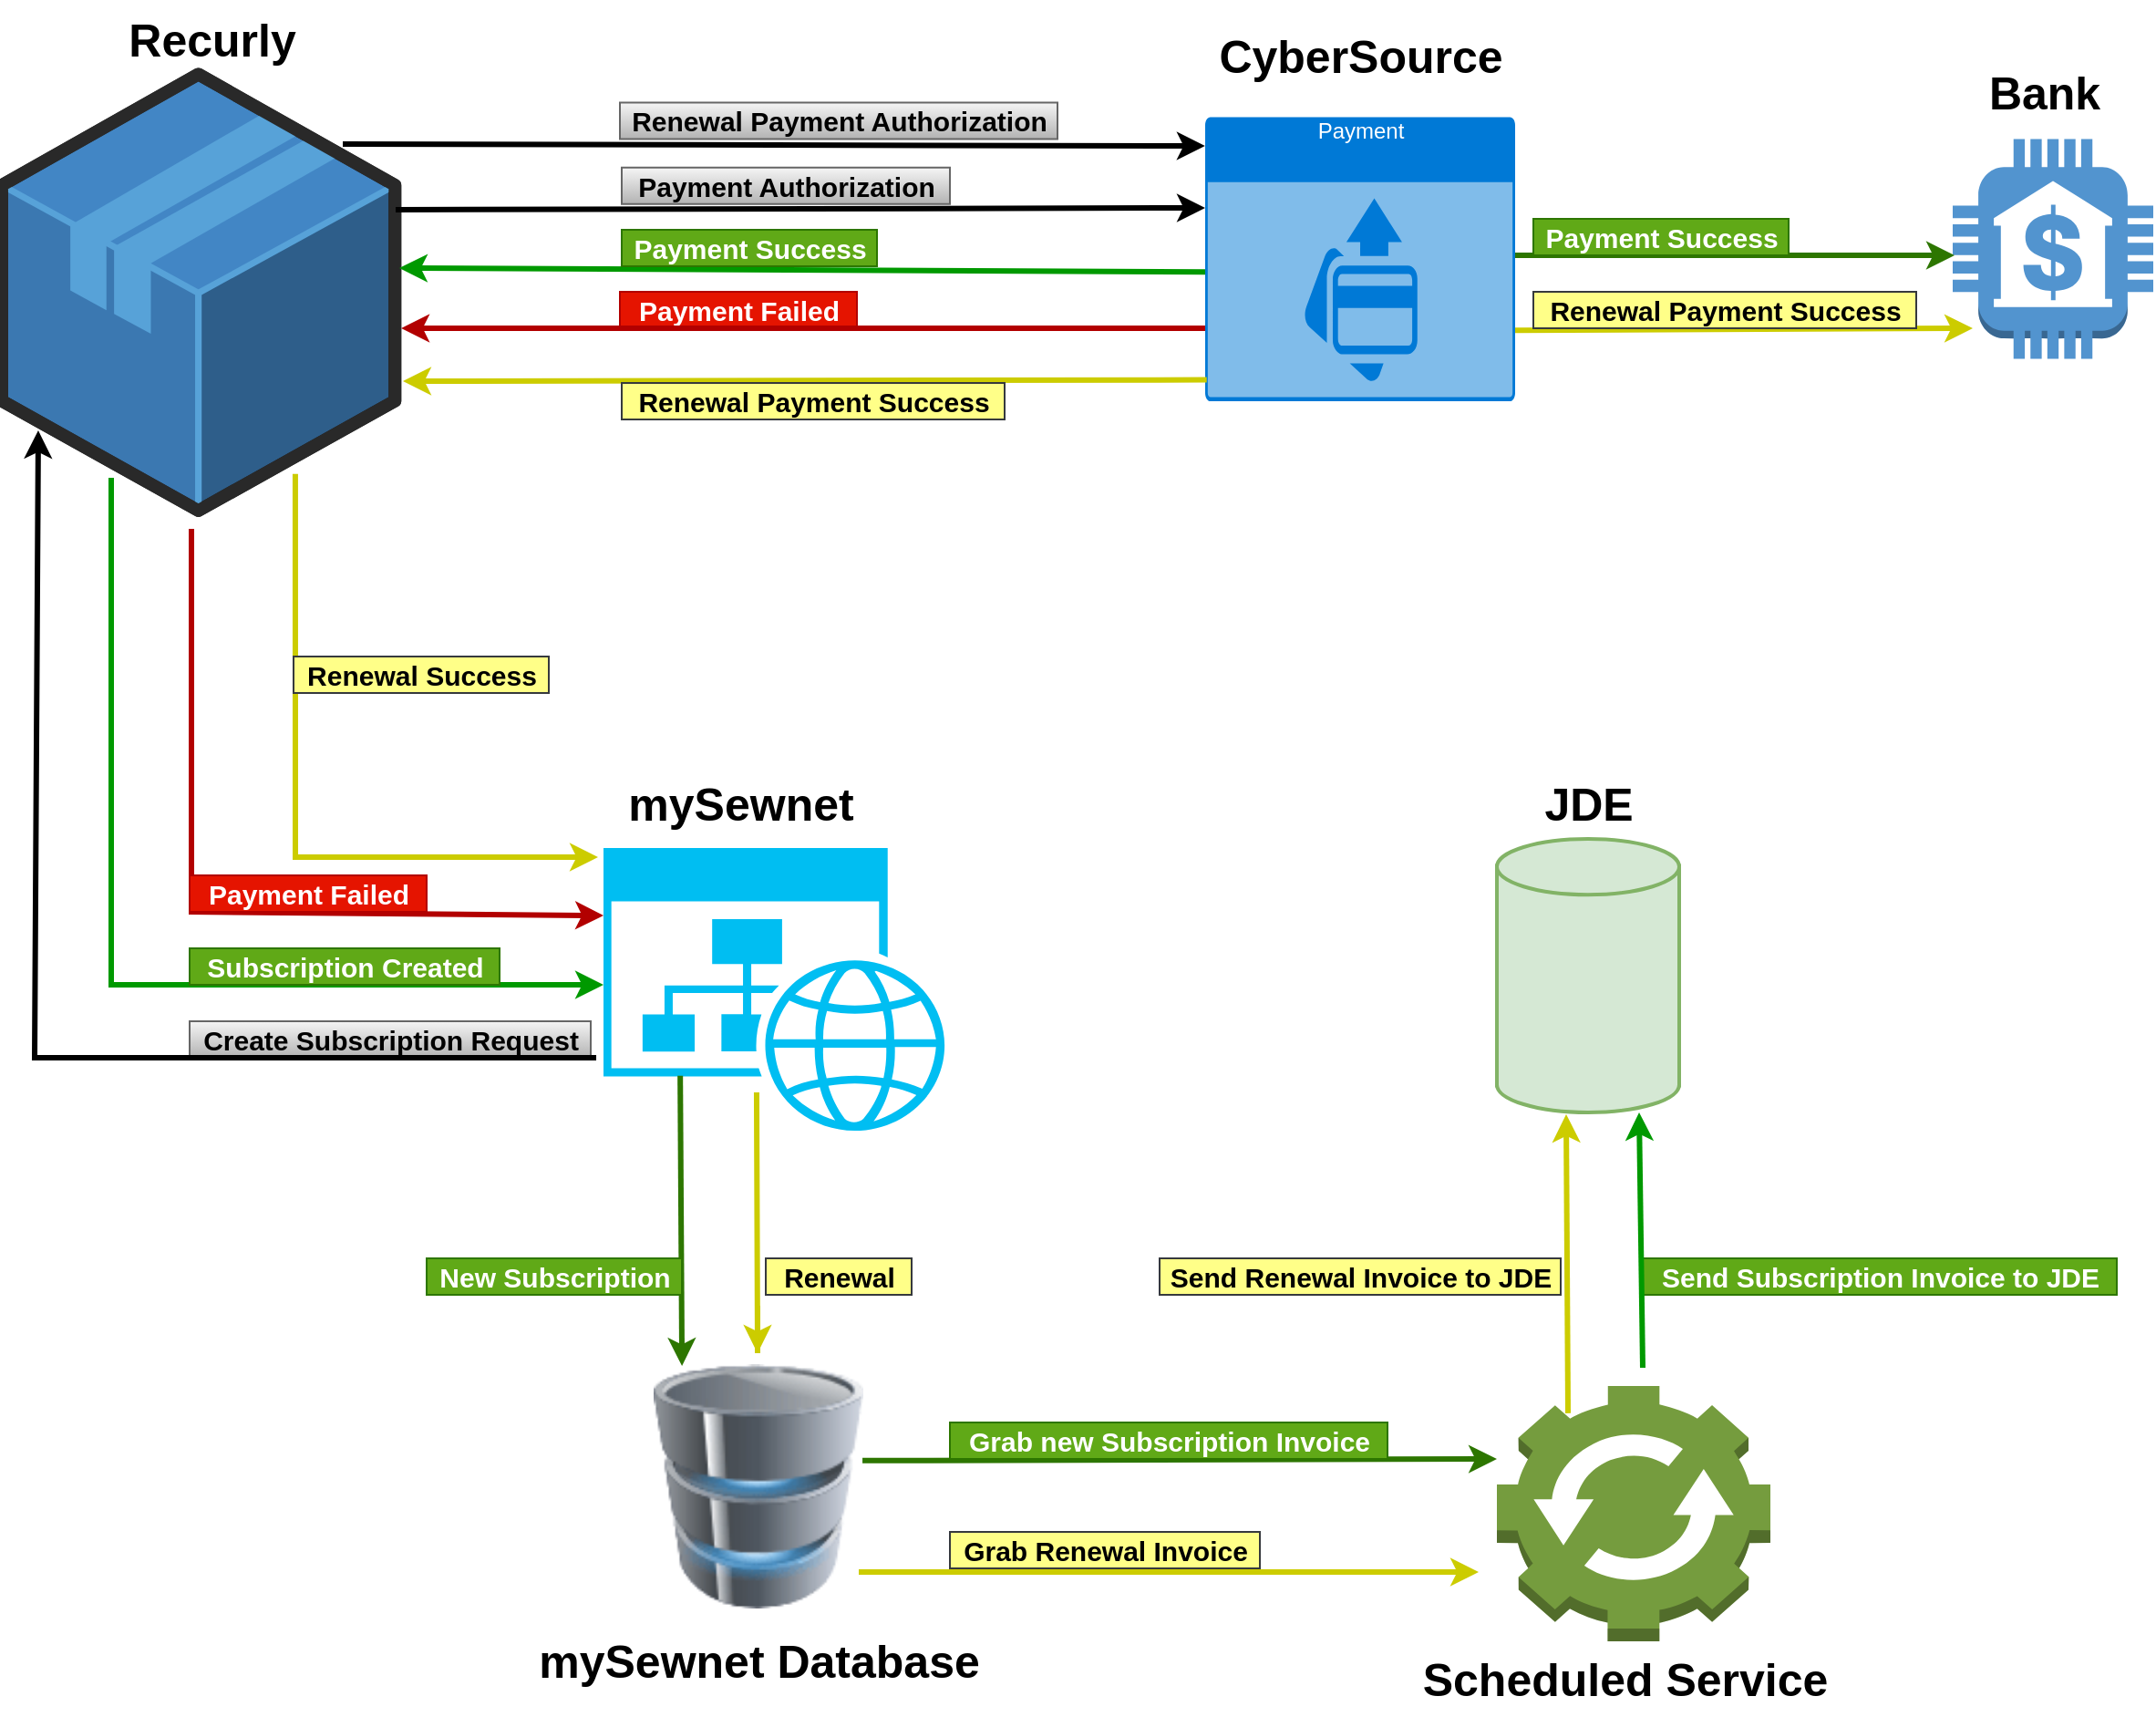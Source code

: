 <mxfile version="19.0.3" type="device"><diagram id="F_wktr2sjTzIy_b7hCwm" name="Page-1"><mxGraphModel dx="1422" dy="865" grid="1" gridSize="10" guides="1" tooltips="1" connect="1" arrows="1" fold="1" page="1" pageScale="1" pageWidth="850" pageHeight="1100" math="0" shadow="0"><root><mxCell id="0"/><mxCell id="1" parent="0"/><mxCell id="9BkCrNIaLBK1aJ_YyVoj-5" value="" style="verticalLabelPosition=bottom;html=1;verticalAlign=top;strokeWidth=1;align=center;outlineConnect=0;dashed=0;outlineConnect=0;shape=mxgraph.aws3d.application;fillColor=#4286c5;strokeColor=#57A2D8;aspect=fixed;" parent="1" vertex="1"><mxGeometry x="100" y="100.7" width="215.64" height="239.3" as="geometry"/></mxCell><mxCell id="9BkCrNIaLBK1aJ_YyVoj-6" value="Recurly" style="text;html=1;align=center;verticalAlign=middle;resizable=0;points=[];autosize=1;strokeColor=none;fillColor=none;fontStyle=1;fontSize=25;" parent="1" vertex="1"><mxGeometry x="160" y="60.7" width="110" height="40" as="geometry"/></mxCell><mxCell id="9BkCrNIaLBK1aJ_YyVoj-8" value="Payment" style="html=1;strokeColor=none;fillColor=#0079D6;labelPosition=center;verticalLabelPosition=middle;verticalAlign=top;align=center;fontSize=12;outlineConnect=0;spacingTop=-6;fontColor=#FFFFFF;sketch=0;shape=mxgraph.sitemap.payment;" parent="1" vertex="1"><mxGeometry x="760" y="124.25" width="170" height="155.75" as="geometry"/></mxCell><mxCell id="9BkCrNIaLBK1aJ_YyVoj-9" value="CyberSource" style="text;html=1;align=center;verticalAlign=middle;resizable=0;points=[];autosize=1;strokeColor=none;fillColor=none;fontStyle=1;fontSize=25;" parent="1" vertex="1"><mxGeometry x="760" y="70" width="170" height="40" as="geometry"/></mxCell><mxCell id="9BkCrNIaLBK1aJ_YyVoj-10" value="" style="outlineConnect=0;dashed=0;verticalLabelPosition=bottom;verticalAlign=top;align=center;html=1;shape=mxgraph.aws3.bank;fillColor=#5294CF;gradientColor=none;fontSize=15;" parent="1" vertex="1"><mxGeometry x="1170" y="136.25" width="110" height="120.5" as="geometry"/></mxCell><mxCell id="9BkCrNIaLBK1aJ_YyVoj-11" value="Bank" style="text;html=1;align=center;verticalAlign=middle;resizable=0;points=[];autosize=1;strokeColor=none;fillColor=none;fontSize=25;fontStyle=1" parent="1" vertex="1"><mxGeometry x="1180" y="90" width="80" height="40" as="geometry"/></mxCell><mxCell id="9BkCrNIaLBK1aJ_YyVoj-12" value="" style="verticalLabelPosition=bottom;html=1;verticalAlign=top;align=center;strokeColor=none;fillColor=#00BEF2;shape=mxgraph.azure.website_generic;pointerEvents=1;fontSize=15;" parent="1" vertex="1"><mxGeometry x="430" y="525" width="190" height="155" as="geometry"/></mxCell><mxCell id="9BkCrNIaLBK1aJ_YyVoj-13" value="mySewnet" style="text;html=1;align=center;verticalAlign=middle;resizable=0;points=[];autosize=1;strokeColor=none;fillColor=none;fontSize=25;fontStyle=1" parent="1" vertex="1"><mxGeometry x="435" y="480" width="140" height="40" as="geometry"/></mxCell><mxCell id="9BkCrNIaLBK1aJ_YyVoj-14" value="" style="strokeWidth=2;html=1;shape=mxgraph.lean_mapping.mrp_erp;whiteSpace=wrap;fontSize=15;fillColor=#d5e8d4;strokeColor=#82b366;" parent="1" vertex="1"><mxGeometry x="920" y="520" width="100" height="150" as="geometry"/></mxCell><mxCell id="9BkCrNIaLBK1aJ_YyVoj-15" value="JDE" style="text;html=1;align=center;verticalAlign=middle;resizable=0;points=[];autosize=1;strokeColor=none;fillColor=none;fontSize=25;fontStyle=1" parent="1" vertex="1"><mxGeometry x="940" y="480" width="60" height="40" as="geometry"/></mxCell><mxCell id="9BkCrNIaLBK1aJ_YyVoj-19" value="" style="endArrow=classic;html=1;rounded=0;fontSize=15;strokeWidth=3;" parent="1" edge="1"><mxGeometry width="50" height="50" relative="1" as="geometry"><mxPoint x="316" y="175" as="sourcePoint"/><mxPoint x="760" y="174" as="targetPoint"/></mxGeometry></mxCell><mxCell id="9BkCrNIaLBK1aJ_YyVoj-20" value="Payment Authorization" style="text;html=1;align=center;verticalAlign=middle;resizable=0;points=[];autosize=1;strokeColor=#666666;fillColor=#f5f5f5;fontSize=15;fontStyle=1;gradientColor=#b3b3b3;" parent="1" vertex="1"><mxGeometry x="440" y="151.88" width="180" height="20" as="geometry"/></mxCell><mxCell id="9BkCrNIaLBK1aJ_YyVoj-21" value="" style="endArrow=classic;html=1;rounded=0;fontSize=25;strokeWidth=3;exitX=1;exitY=0.486;exitDx=0;exitDy=0;exitPerimeter=0;fillColor=#60a917;strokeColor=#2D7600;" parent="1" edge="1" source="9BkCrNIaLBK1aJ_YyVoj-8"><mxGeometry width="50" height="50" relative="1" as="geometry"><mxPoint x="941" y="199.125" as="sourcePoint"/><mxPoint x="1171" y="200" as="targetPoint"/></mxGeometry></mxCell><mxCell id="9BkCrNIaLBK1aJ_YyVoj-22" value="&lt;font style=&quot;font-size: 15px;&quot;&gt;Payment Success&lt;/font&gt;" style="text;html=1;align=center;verticalAlign=middle;resizable=0;points=[];autosize=1;strokeColor=#2D7600;fillColor=#60a917;fontSize=15;fontStyle=1;fontColor=#ffffff;" parent="1" vertex="1"><mxGeometry x="940" y="180" width="140" height="20" as="geometry"/></mxCell><mxCell id="9BkCrNIaLBK1aJ_YyVoj-24" value="Payment Failed" style="text;html=1;align=center;verticalAlign=middle;resizable=0;points=[];autosize=1;strokeColor=#B20000;fillColor=#e51400;fontSize=15;fontStyle=1;fontColor=#ffffff;" parent="1" vertex="1"><mxGeometry x="439" y="220" width="130" height="20" as="geometry"/></mxCell><mxCell id="9BkCrNIaLBK1aJ_YyVoj-25" value="" style="endArrow=classic;html=1;rounded=0;fontSize=15;strokeColor=#009900;strokeWidth=3;exitX=0;exitY=0.5;exitDx=0;exitDy=0;exitPerimeter=0;" parent="1" edge="1"><mxGeometry width="50" height="50" relative="1" as="geometry"><mxPoint x="760" y="209.125" as="sourcePoint"/><mxPoint x="318" y="207" as="targetPoint"/></mxGeometry></mxCell><mxCell id="9BkCrNIaLBK1aJ_YyVoj-26" value="Payment Success" style="text;html=1;align=center;verticalAlign=middle;resizable=0;points=[];autosize=1;strokeColor=#2D7600;fillColor=#60a917;fontSize=15;fontStyle=1;fontColor=#ffffff;" parent="1" vertex="1"><mxGeometry x="440" y="186" width="140" height="20" as="geometry"/></mxCell><mxCell id="9BkCrNIaLBK1aJ_YyVoj-27" value="" style="endArrow=classic;html=1;rounded=0;fontSize=15;strokeColor=#009900;strokeWidth=3;" parent="1" edge="1"><mxGeometry width="50" height="50" relative="1" as="geometry"><mxPoint x="160" y="322" as="sourcePoint"/><mxPoint x="430" y="600" as="targetPoint"/><Array as="points"><mxPoint x="160" y="600"/></Array></mxGeometry></mxCell><mxCell id="9BkCrNIaLBK1aJ_YyVoj-28" value="Subscription Created" style="text;html=1;align=center;verticalAlign=middle;resizable=0;points=[];autosize=1;strokeColor=#2D7600;fillColor=#60a917;fontSize=15;fontStyle=1;fontColor=#ffffff;" parent="1" vertex="1"><mxGeometry x="203" y="580" width="170" height="20" as="geometry"/></mxCell><mxCell id="9BkCrNIaLBK1aJ_YyVoj-30" value="Send Subscription Invoice to JDE" style="text;html=1;align=center;verticalAlign=middle;resizable=0;points=[];autosize=1;strokeColor=#2D7600;fillColor=#60a917;fontSize=15;fontStyle=1;fontColor=#ffffff;" parent="1" vertex="1"><mxGeometry x="1000" y="750" width="260" height="20" as="geometry"/></mxCell><mxCell id="9BkCrNIaLBK1aJ_YyVoj-31" value="" style="endArrow=classic;html=1;rounded=0;fontSize=15;strokeColor=#B20000;strokeWidth=3;entryX=0.835;entryY=0.582;entryDx=0;entryDy=0;entryPerimeter=0;fillColor=#e51400;" parent="1" edge="1"><mxGeometry width="50" height="50" relative="1" as="geometry"><mxPoint x="760" y="240" as="sourcePoint"/><mxPoint x="319.059" y="239.973" as="targetPoint"/></mxGeometry></mxCell><mxCell id="9BkCrNIaLBK1aJ_YyVoj-17" value="Create Subscription Request" style="text;html=1;align=center;verticalAlign=middle;resizable=0;points=[];autosize=1;strokeColor=#666666;fillColor=#f5f5f5;fontSize=15;fontStyle=1;gradientColor=#b3b3b3;" parent="1" vertex="1"><mxGeometry x="203" y="620" width="220" height="20" as="geometry"/></mxCell><mxCell id="9BkCrNIaLBK1aJ_YyVoj-33" value="" style="endArrow=classic;html=1;rounded=0;fontSize=15;strokeWidth=3;exitX=-0.021;exitY=0.742;exitDx=0;exitDy=0;exitPerimeter=0;" parent="1" source="9BkCrNIaLBK1aJ_YyVoj-12" edge="1"><mxGeometry width="50" height="50" relative="1" as="geometry"><mxPoint x="158" y="576" as="sourcePoint"/><mxPoint x="120" y="296" as="targetPoint"/><Array as="points"><mxPoint x="118" y="640"/></Array></mxGeometry></mxCell><mxCell id="9BkCrNIaLBK1aJ_YyVoj-36" value="" style="endArrow=classic;html=1;rounded=0;fontSize=15;strokeColor=#B20000;strokeWidth=3;entryX=-0.021;entryY=0.239;entryDx=0;entryDy=0;entryPerimeter=0;fillColor=#e51400;" parent="1" edge="1"><mxGeometry width="50" height="50" relative="1" as="geometry"><mxPoint x="204" y="350" as="sourcePoint"/><mxPoint x="430.01" y="562.045" as="targetPoint"/><Array as="points"><mxPoint x="204" y="560"/></Array></mxGeometry></mxCell><mxCell id="9BkCrNIaLBK1aJ_YyVoj-38" value="Payment Failed" style="text;html=1;align=center;verticalAlign=middle;resizable=0;points=[];autosize=1;strokeColor=#B20000;fillColor=#e51400;fontSize=15;fontStyle=1;fontColor=#ffffff;" parent="1" vertex="1"><mxGeometry x="203" y="540" width="130" height="20" as="geometry"/></mxCell><mxCell id="9BkCrNIaLBK1aJ_YyVoj-40" value="" style="image;html=1;image=img/lib/clip_art/computers/Database_128x128.png;fontSize=15;fillColor=none;" parent="1" vertex="1"><mxGeometry x="457.5" y="770" width="115" height="210" as="geometry"/></mxCell><mxCell id="9BkCrNIaLBK1aJ_YyVoj-41" value="mySewnet Database" style="text;html=1;align=center;verticalAlign=middle;resizable=0;points=[];autosize=1;strokeColor=none;fillColor=none;fontSize=25;fontStyle=1" parent="1" vertex="1"><mxGeometry x="385" y="950" width="260" height="40" as="geometry"/></mxCell><mxCell id="9BkCrNIaLBK1aJ_YyVoj-42" value="" style="endArrow=classic;html=1;rounded=0;fontSize=25;strokeWidth=3;exitX=0.432;exitY=0.535;exitDx=0;exitDy=0;exitPerimeter=0;fillColor=#60a917;strokeColor=#2D7600;entryX=0.57;entryY=-0.014;entryDx=0;entryDy=0;entryPerimeter=0;" parent="1" edge="1"><mxGeometry width="50" height="50" relative="1" as="geometry"><mxPoint x="472.08" y="649.925" as="sourcePoint"/><mxPoint x="473.05" y="809.06" as="targetPoint"/></mxGeometry></mxCell><mxCell id="9BkCrNIaLBK1aJ_YyVoj-44" value="New Subscription" style="text;html=1;align=center;verticalAlign=middle;resizable=0;points=[];autosize=1;strokeColor=#2D7600;fillColor=#60a917;fontSize=15;fontStyle=1;fontColor=#ffffff;" parent="1" vertex="1"><mxGeometry x="333" y="750" width="140" height="20" as="geometry"/></mxCell><mxCell id="9BkCrNIaLBK1aJ_YyVoj-45" value="" style="endArrow=classic;html=1;rounded=0;fontSize=15;strokeColor=#CCCC00;strokeWidth=3;exitX=0.714;exitY=0.916;exitDx=0;exitDy=0;exitPerimeter=0;fillColor=#ffff88;" parent="1" edge="1"><mxGeometry width="50" height="50" relative="1" as="geometry"><mxPoint x="260.967" y="319.899" as="sourcePoint"/><mxPoint x="427" y="530" as="targetPoint"/><Array as="points"><mxPoint x="261" y="530"/></Array></mxGeometry></mxCell><mxCell id="9BkCrNIaLBK1aJ_YyVoj-46" value="Renewal Success" style="text;html=1;align=center;verticalAlign=middle;resizable=0;points=[];autosize=1;strokeColor=#36393d;fillColor=#ffff88;fontSize=15;fontStyle=1" parent="1" vertex="1"><mxGeometry x="260" y="420" width="140" height="20" as="geometry"/></mxCell><mxCell id="9BkCrNIaLBK1aJ_YyVoj-47" value="" style="endArrow=classic;html=1;rounded=0;fontSize=15;strokeColor=#CCCC00;strokeWidth=3;fillColor=#ffff88;exitX=0.442;exitY=1.019;exitDx=0;exitDy=0;exitPerimeter=0;" parent="1" edge="1"><mxGeometry width="50" height="50" relative="1" as="geometry"><mxPoint x="513.98" y="658.945" as="sourcePoint"/><mxPoint x="514.5" y="802" as="targetPoint"/><Array as="points"><mxPoint x="514.5" y="802"/><mxPoint x="514.5" y="776"/></Array></mxGeometry></mxCell><mxCell id="9BkCrNIaLBK1aJ_YyVoj-49" value="Renewal" style="text;html=1;align=center;verticalAlign=middle;resizable=0;points=[];autosize=1;strokeColor=#36393d;fillColor=#ffff88;fontSize=15;fontStyle=1" parent="1" vertex="1"><mxGeometry x="519" y="750" width="80" height="20" as="geometry"/></mxCell><mxCell id="9BkCrNIaLBK1aJ_YyVoj-50" value="" style="endArrow=classic;html=1;rounded=0;fontSize=15;strokeColor=#CCCC00;strokeWidth=3;fillColor=#ffff88;" parent="1" edge="1"><mxGeometry width="50" height="50" relative="1" as="geometry"><mxPoint x="570" y="922" as="sourcePoint"/><mxPoint x="910" y="922" as="targetPoint"/><Array as="points"/></mxGeometry></mxCell><mxCell id="9BkCrNIaLBK1aJ_YyVoj-51" value="" style="outlineConnect=0;dashed=0;verticalLabelPosition=bottom;verticalAlign=top;align=center;html=1;shape=mxgraph.aws3.automation;fillColor=#759C3E;gradientColor=none;fontSize=15;" parent="1" vertex="1"><mxGeometry x="920" y="820" width="150" height="140" as="geometry"/></mxCell><mxCell id="9BkCrNIaLBK1aJ_YyVoj-53" value="Scheduled Service" style="text;html=1;align=center;verticalAlign=middle;resizable=0;points=[];autosize=1;strokeColor=none;fillColor=none;fontSize=25;fontStyle=1" parent="1" vertex="1"><mxGeometry x="870" y="960" width="240" height="40" as="geometry"/></mxCell><mxCell id="9BkCrNIaLBK1aJ_YyVoj-54" value="Grab Renewal Invoice" style="text;html=1;align=center;verticalAlign=middle;resizable=0;points=[];autosize=1;strokeColor=#36393d;fillColor=#ffff88;fontSize=15;fontStyle=1" parent="1" vertex="1"><mxGeometry x="620" y="900" width="170" height="20" as="geometry"/></mxCell><mxCell id="9BkCrNIaLBK1aJ_YyVoj-55" value="" style="endArrow=classic;html=1;rounded=0;fontSize=15;strokeColor=#CCCC00;strokeWidth=3;fillColor=#ffff88;entryX=0.38;entryY=1.02;entryDx=0;entryDy=0;entryPerimeter=0;exitX=0.26;exitY=0.121;exitDx=0;exitDy=0;exitPerimeter=0;" parent="1" edge="1"><mxGeometry width="50" height="50" relative="1" as="geometry"><mxPoint x="959" y="834.94" as="sourcePoint"/><mxPoint x="958" y="671" as="targetPoint"/><Array as="points"/></mxGeometry></mxCell><mxCell id="9BkCrNIaLBK1aJ_YyVoj-56" value="Send Renewal Invoice to JDE" style="text;html=1;align=center;verticalAlign=middle;resizable=0;points=[];autosize=1;strokeColor=#36393d;fillColor=#ffff88;fontSize=15;fontStyle=1" parent="1" vertex="1"><mxGeometry x="735" y="750" width="220" height="20" as="geometry"/></mxCell><mxCell id="9BkCrNIaLBK1aJ_YyVoj-57" value="" style="endArrow=classic;html=1;rounded=0;fontSize=15;strokeColor=#009900;strokeWidth=3;entryX=0.78;entryY=1;entryDx=0;entryDy=0;entryPerimeter=0;" parent="1" target="9BkCrNIaLBK1aJ_YyVoj-14" edge="1"><mxGeometry width="50" height="50" relative="1" as="geometry"><mxPoint x="1000" y="810" as="sourcePoint"/><mxPoint x="1000" y="680" as="targetPoint"/></mxGeometry></mxCell><mxCell id="9BkCrNIaLBK1aJ_YyVoj-59" value="" style="endArrow=classic;html=1;rounded=0;fontSize=25;strokeWidth=3;exitX=0.996;exitY=0.433;exitDx=0;exitDy=0;exitPerimeter=0;fillColor=#60a917;strokeColor=#2D7600;" parent="1" source="9BkCrNIaLBK1aJ_YyVoj-40" edge="1"><mxGeometry width="50" height="50" relative="1" as="geometry"><mxPoint x="710" y="860" as="sourcePoint"/><mxPoint x="920" y="860.004" as="targetPoint"/></mxGeometry></mxCell><mxCell id="9BkCrNIaLBK1aJ_YyVoj-60" value="Grab new Subscription Invoice" style="text;html=1;align=center;verticalAlign=middle;resizable=0;points=[];autosize=1;strokeColor=#2D7600;fillColor=#60a917;fontSize=15;fontStyle=1;fontColor=#ffffff;" parent="1" vertex="1"><mxGeometry x="620" y="840" width="240" height="20" as="geometry"/></mxCell><mxCell id="9DpJbnFK-gOXDEVbPXTb-1" value="" style="endArrow=classic;html=1;rounded=0;fontSize=15;strokeColor=#CCCC00;strokeWidth=3;fillColor=#ffff88;exitX=0.005;exitY=0.995;exitDx=0;exitDy=0;exitPerimeter=0;" parent="1" edge="1"><mxGeometry width="50" height="50" relative="1" as="geometry"><mxPoint x="760.85" y="268.271" as="sourcePoint"/><mxPoint x="320" y="269" as="targetPoint"/><Array as="points"/></mxGeometry></mxCell><mxCell id="9DpJbnFK-gOXDEVbPXTb-2" value="Renewal Payment Success" style="text;html=1;align=center;verticalAlign=middle;resizable=0;points=[];autosize=1;strokeColor=#36393d;fillColor=#ffff88;fontSize=15;fontStyle=1" parent="1" vertex="1"><mxGeometry x="440" y="270" width="210" height="20" as="geometry"/></mxCell><mxCell id="9DpJbnFK-gOXDEVbPXTb-3" value="" style="endArrow=classic;html=1;rounded=0;fontSize=15;strokeColor=#CCCC00;strokeWidth=3;fillColor=#ffff88;exitX=1;exitY=0.75;exitDx=0;exitDy=0;exitPerimeter=0;" parent="1" source="9BkCrNIaLBK1aJ_YyVoj-8" edge="1"><mxGeometry width="50" height="50" relative="1" as="geometry"><mxPoint x="951" y="241.062" as="sourcePoint"/><mxPoint x="1181" y="240" as="targetPoint"/><Array as="points"/></mxGeometry></mxCell><mxCell id="9DpJbnFK-gOXDEVbPXTb-4" value="Renewal Payment Success" style="text;html=1;align=center;verticalAlign=middle;resizable=0;points=[];autosize=1;strokeColor=#36393d;fillColor=#ffff88;fontSize=15;fontStyle=1" parent="1" vertex="1"><mxGeometry x="940" y="220" width="210" height="20" as="geometry"/></mxCell><mxCell id="9DpJbnFK-gOXDEVbPXTb-5" value="" style="endArrow=classic;html=1;rounded=0;fontSize=15;strokeWidth=3;entryX=-0.024;entryY=0.05;entryDx=0;entryDy=0;entryPerimeter=0;" parent="1" edge="1"><mxGeometry width="50" height="50" relative="1" as="geometry"><mxPoint x="287" y="139" as="sourcePoint"/><mxPoint x="759.92" y="140.038" as="targetPoint"/></mxGeometry></mxCell><mxCell id="9DpJbnFK-gOXDEVbPXTb-6" value="Renewal Payment Authorization" style="text;html=1;align=center;verticalAlign=middle;resizable=0;points=[];autosize=1;strokeColor=#666666;fillColor=#f5f5f5;fontSize=15;fontStyle=1;gradientColor=#b3b3b3;" parent="1" vertex="1"><mxGeometry x="439" y="116.25" width="240" height="20" as="geometry"/></mxCell></root></mxGraphModel></diagram></mxfile>